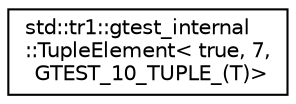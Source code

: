 digraph "Graphical Class Hierarchy"
{
 // LATEX_PDF_SIZE
  edge [fontname="Helvetica",fontsize="10",labelfontname="Helvetica",labelfontsize="10"];
  node [fontname="Helvetica",fontsize="10",shape=record];
  rankdir="LR";
  Node0 [label="std::tr1::gtest_internal\l::TupleElement\< true, 7,\l GTEST_10_TUPLE_(T)\>",height=0.2,width=0.4,color="black", fillcolor="white", style="filled",URL="$structstd_1_1tr1_1_1gtest__internal_1_1_tuple_element_3_01true_00_017_00_01_g_t_e_s_t__10___t_u_p_l_e___07_t_08_4.html",tooltip=" "];
}
